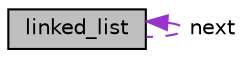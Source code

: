 digraph "linked_list"
{
 // LATEX_PDF_SIZE
  edge [fontname="Helvetica",fontsize="10",labelfontname="Helvetica",labelfontsize="10"];
  node [fontname="Helvetica",fontsize="10",shape=record];
  Node1 [label="linked_list",height=0.2,width=0.4,color="black", fillcolor="grey75", style="filled", fontcolor="black",tooltip="Structure d'un maillon de liste chaînée générique."];
  Node1 -> Node1 [dir="back",color="darkorchid3",fontsize="10",style="dashed",label=" next" ];
}
